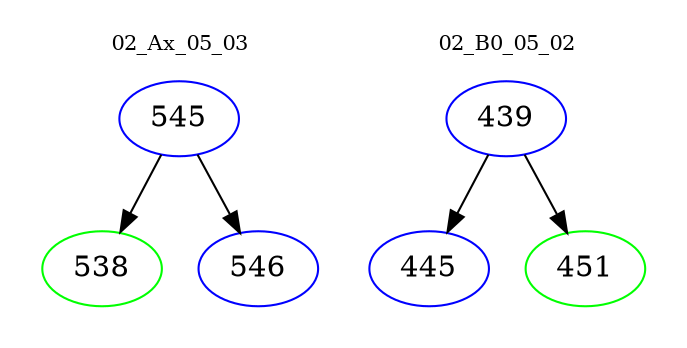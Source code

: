 digraph{
subgraph cluster_0 {
color = white
label = "02_Ax_05_03";
fontsize=10;
T0_545 [label="545", color="blue"]
T0_545 -> T0_538 [color="black"]
T0_538 [label="538", color="green"]
T0_545 -> T0_546 [color="black"]
T0_546 [label="546", color="blue"]
}
subgraph cluster_1 {
color = white
label = "02_B0_05_02";
fontsize=10;
T1_439 [label="439", color="blue"]
T1_439 -> T1_445 [color="black"]
T1_445 [label="445", color="blue"]
T1_439 -> T1_451 [color="black"]
T1_451 [label="451", color="green"]
}
}
